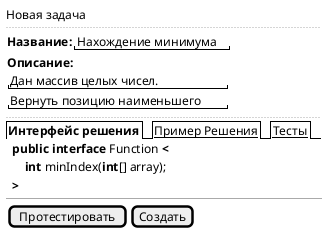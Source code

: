 @startuml
salt
{
    Новая задача
    ..
    {
        <b>Название:|"Нахождение минимума"
        <b>Описание:|*
        "Дан массив целых чисел.    "|*
        "Вернуть позицию наименьшего"|*
    }
    ..
    {/ <b>Интерфейс решения | <u>Пример Решения | <u>Тесты }
    <b>  public interface</b> Function <b><
    <b>      int</b> minIndex(<b>int</b>[] array);
    <b>  >
    --
    {[Протестировать]|[Создать]}
}
@enduml